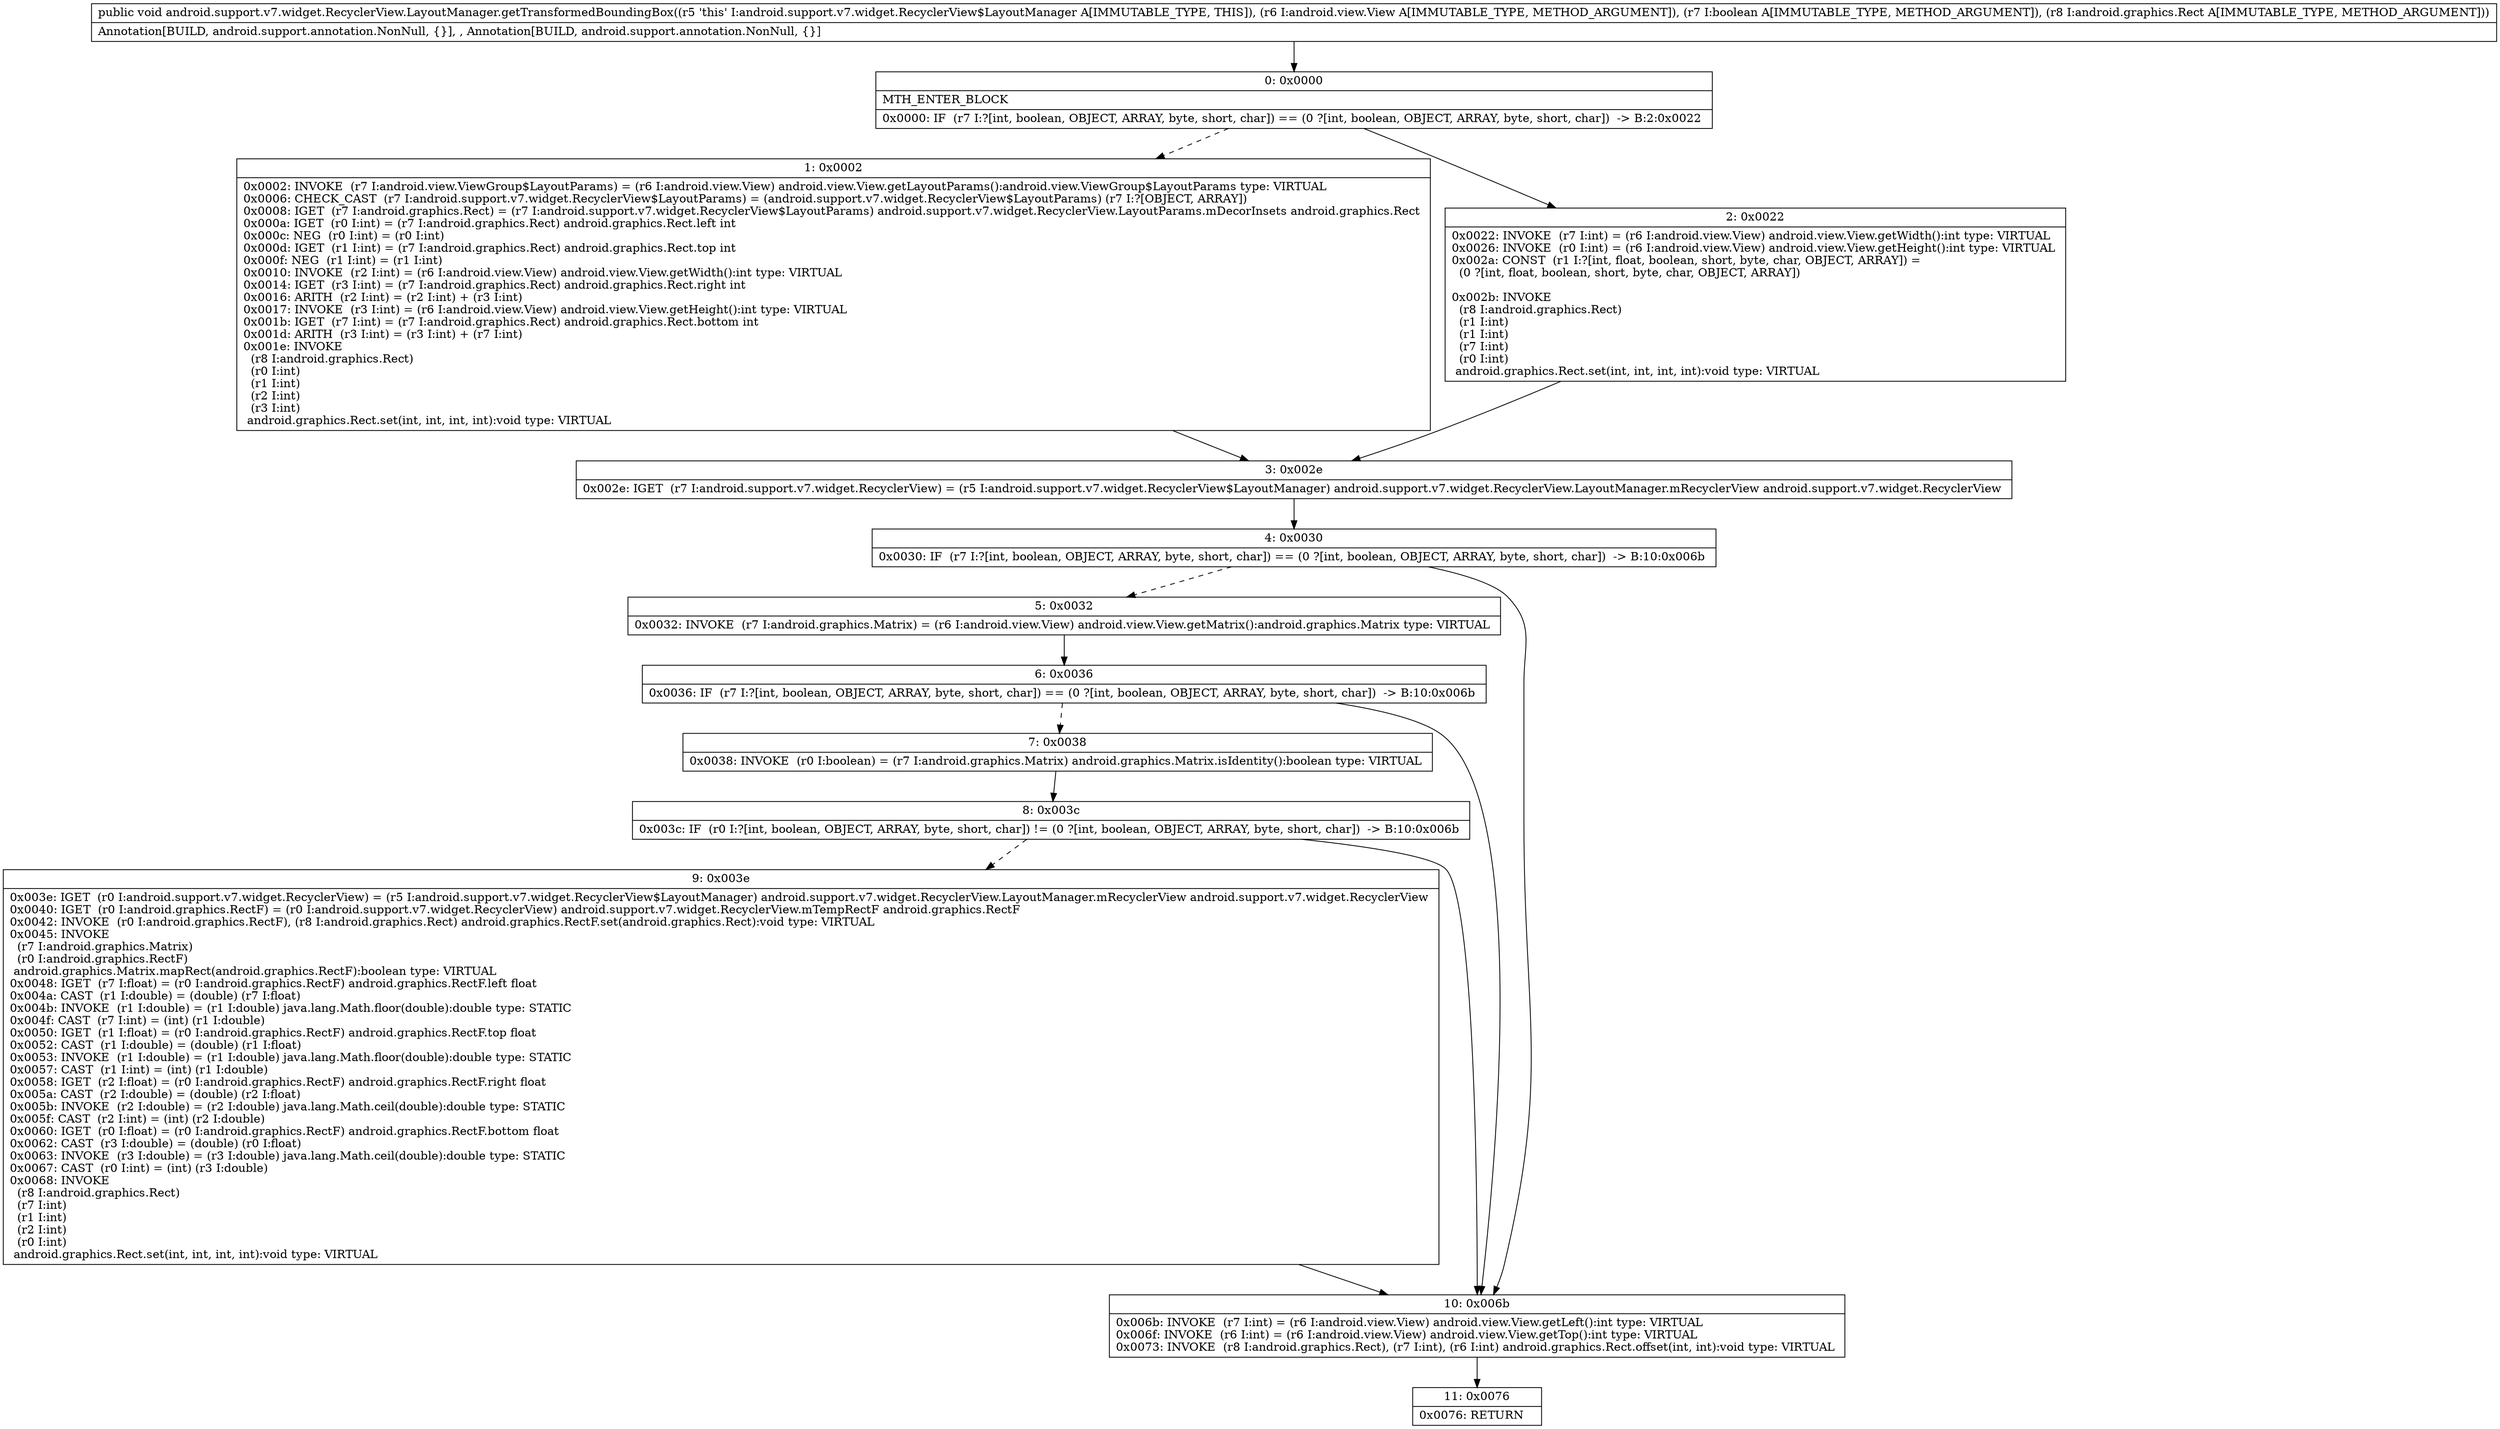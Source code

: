 digraph "CFG forandroid.support.v7.widget.RecyclerView.LayoutManager.getTransformedBoundingBox(Landroid\/view\/View;ZLandroid\/graphics\/Rect;)V" {
Node_0 [shape=record,label="{0\:\ 0x0000|MTH_ENTER_BLOCK\l|0x0000: IF  (r7 I:?[int, boolean, OBJECT, ARRAY, byte, short, char]) == (0 ?[int, boolean, OBJECT, ARRAY, byte, short, char])  \-\> B:2:0x0022 \l}"];
Node_1 [shape=record,label="{1\:\ 0x0002|0x0002: INVOKE  (r7 I:android.view.ViewGroup$LayoutParams) = (r6 I:android.view.View) android.view.View.getLayoutParams():android.view.ViewGroup$LayoutParams type: VIRTUAL \l0x0006: CHECK_CAST  (r7 I:android.support.v7.widget.RecyclerView$LayoutParams) = (android.support.v7.widget.RecyclerView$LayoutParams) (r7 I:?[OBJECT, ARRAY]) \l0x0008: IGET  (r7 I:android.graphics.Rect) = (r7 I:android.support.v7.widget.RecyclerView$LayoutParams) android.support.v7.widget.RecyclerView.LayoutParams.mDecorInsets android.graphics.Rect \l0x000a: IGET  (r0 I:int) = (r7 I:android.graphics.Rect) android.graphics.Rect.left int \l0x000c: NEG  (r0 I:int) = (r0 I:int) \l0x000d: IGET  (r1 I:int) = (r7 I:android.graphics.Rect) android.graphics.Rect.top int \l0x000f: NEG  (r1 I:int) = (r1 I:int) \l0x0010: INVOKE  (r2 I:int) = (r6 I:android.view.View) android.view.View.getWidth():int type: VIRTUAL \l0x0014: IGET  (r3 I:int) = (r7 I:android.graphics.Rect) android.graphics.Rect.right int \l0x0016: ARITH  (r2 I:int) = (r2 I:int) + (r3 I:int) \l0x0017: INVOKE  (r3 I:int) = (r6 I:android.view.View) android.view.View.getHeight():int type: VIRTUAL \l0x001b: IGET  (r7 I:int) = (r7 I:android.graphics.Rect) android.graphics.Rect.bottom int \l0x001d: ARITH  (r3 I:int) = (r3 I:int) + (r7 I:int) \l0x001e: INVOKE  \l  (r8 I:android.graphics.Rect)\l  (r0 I:int)\l  (r1 I:int)\l  (r2 I:int)\l  (r3 I:int)\l android.graphics.Rect.set(int, int, int, int):void type: VIRTUAL \l}"];
Node_2 [shape=record,label="{2\:\ 0x0022|0x0022: INVOKE  (r7 I:int) = (r6 I:android.view.View) android.view.View.getWidth():int type: VIRTUAL \l0x0026: INVOKE  (r0 I:int) = (r6 I:android.view.View) android.view.View.getHeight():int type: VIRTUAL \l0x002a: CONST  (r1 I:?[int, float, boolean, short, byte, char, OBJECT, ARRAY]) = \l  (0 ?[int, float, boolean, short, byte, char, OBJECT, ARRAY])\l \l0x002b: INVOKE  \l  (r8 I:android.graphics.Rect)\l  (r1 I:int)\l  (r1 I:int)\l  (r7 I:int)\l  (r0 I:int)\l android.graphics.Rect.set(int, int, int, int):void type: VIRTUAL \l}"];
Node_3 [shape=record,label="{3\:\ 0x002e|0x002e: IGET  (r7 I:android.support.v7.widget.RecyclerView) = (r5 I:android.support.v7.widget.RecyclerView$LayoutManager) android.support.v7.widget.RecyclerView.LayoutManager.mRecyclerView android.support.v7.widget.RecyclerView \l}"];
Node_4 [shape=record,label="{4\:\ 0x0030|0x0030: IF  (r7 I:?[int, boolean, OBJECT, ARRAY, byte, short, char]) == (0 ?[int, boolean, OBJECT, ARRAY, byte, short, char])  \-\> B:10:0x006b \l}"];
Node_5 [shape=record,label="{5\:\ 0x0032|0x0032: INVOKE  (r7 I:android.graphics.Matrix) = (r6 I:android.view.View) android.view.View.getMatrix():android.graphics.Matrix type: VIRTUAL \l}"];
Node_6 [shape=record,label="{6\:\ 0x0036|0x0036: IF  (r7 I:?[int, boolean, OBJECT, ARRAY, byte, short, char]) == (0 ?[int, boolean, OBJECT, ARRAY, byte, short, char])  \-\> B:10:0x006b \l}"];
Node_7 [shape=record,label="{7\:\ 0x0038|0x0038: INVOKE  (r0 I:boolean) = (r7 I:android.graphics.Matrix) android.graphics.Matrix.isIdentity():boolean type: VIRTUAL \l}"];
Node_8 [shape=record,label="{8\:\ 0x003c|0x003c: IF  (r0 I:?[int, boolean, OBJECT, ARRAY, byte, short, char]) != (0 ?[int, boolean, OBJECT, ARRAY, byte, short, char])  \-\> B:10:0x006b \l}"];
Node_9 [shape=record,label="{9\:\ 0x003e|0x003e: IGET  (r0 I:android.support.v7.widget.RecyclerView) = (r5 I:android.support.v7.widget.RecyclerView$LayoutManager) android.support.v7.widget.RecyclerView.LayoutManager.mRecyclerView android.support.v7.widget.RecyclerView \l0x0040: IGET  (r0 I:android.graphics.RectF) = (r0 I:android.support.v7.widget.RecyclerView) android.support.v7.widget.RecyclerView.mTempRectF android.graphics.RectF \l0x0042: INVOKE  (r0 I:android.graphics.RectF), (r8 I:android.graphics.Rect) android.graphics.RectF.set(android.graphics.Rect):void type: VIRTUAL \l0x0045: INVOKE  \l  (r7 I:android.graphics.Matrix)\l  (r0 I:android.graphics.RectF)\l android.graphics.Matrix.mapRect(android.graphics.RectF):boolean type: VIRTUAL \l0x0048: IGET  (r7 I:float) = (r0 I:android.graphics.RectF) android.graphics.RectF.left float \l0x004a: CAST  (r1 I:double) = (double) (r7 I:float) \l0x004b: INVOKE  (r1 I:double) = (r1 I:double) java.lang.Math.floor(double):double type: STATIC \l0x004f: CAST  (r7 I:int) = (int) (r1 I:double) \l0x0050: IGET  (r1 I:float) = (r0 I:android.graphics.RectF) android.graphics.RectF.top float \l0x0052: CAST  (r1 I:double) = (double) (r1 I:float) \l0x0053: INVOKE  (r1 I:double) = (r1 I:double) java.lang.Math.floor(double):double type: STATIC \l0x0057: CAST  (r1 I:int) = (int) (r1 I:double) \l0x0058: IGET  (r2 I:float) = (r0 I:android.graphics.RectF) android.graphics.RectF.right float \l0x005a: CAST  (r2 I:double) = (double) (r2 I:float) \l0x005b: INVOKE  (r2 I:double) = (r2 I:double) java.lang.Math.ceil(double):double type: STATIC \l0x005f: CAST  (r2 I:int) = (int) (r2 I:double) \l0x0060: IGET  (r0 I:float) = (r0 I:android.graphics.RectF) android.graphics.RectF.bottom float \l0x0062: CAST  (r3 I:double) = (double) (r0 I:float) \l0x0063: INVOKE  (r3 I:double) = (r3 I:double) java.lang.Math.ceil(double):double type: STATIC \l0x0067: CAST  (r0 I:int) = (int) (r3 I:double) \l0x0068: INVOKE  \l  (r8 I:android.graphics.Rect)\l  (r7 I:int)\l  (r1 I:int)\l  (r2 I:int)\l  (r0 I:int)\l android.graphics.Rect.set(int, int, int, int):void type: VIRTUAL \l}"];
Node_10 [shape=record,label="{10\:\ 0x006b|0x006b: INVOKE  (r7 I:int) = (r6 I:android.view.View) android.view.View.getLeft():int type: VIRTUAL \l0x006f: INVOKE  (r6 I:int) = (r6 I:android.view.View) android.view.View.getTop():int type: VIRTUAL \l0x0073: INVOKE  (r8 I:android.graphics.Rect), (r7 I:int), (r6 I:int) android.graphics.Rect.offset(int, int):void type: VIRTUAL \l}"];
Node_11 [shape=record,label="{11\:\ 0x0076|0x0076: RETURN   \l}"];
MethodNode[shape=record,label="{public void android.support.v7.widget.RecyclerView.LayoutManager.getTransformedBoundingBox((r5 'this' I:android.support.v7.widget.RecyclerView$LayoutManager A[IMMUTABLE_TYPE, THIS]), (r6 I:android.view.View A[IMMUTABLE_TYPE, METHOD_ARGUMENT]), (r7 I:boolean A[IMMUTABLE_TYPE, METHOD_ARGUMENT]), (r8 I:android.graphics.Rect A[IMMUTABLE_TYPE, METHOD_ARGUMENT]))  | Annotation[BUILD, android.support.annotation.NonNull, \{\}], , Annotation[BUILD, android.support.annotation.NonNull, \{\}]\l}"];
MethodNode -> Node_0;
Node_0 -> Node_1[style=dashed];
Node_0 -> Node_2;
Node_1 -> Node_3;
Node_2 -> Node_3;
Node_3 -> Node_4;
Node_4 -> Node_5[style=dashed];
Node_4 -> Node_10;
Node_5 -> Node_6;
Node_6 -> Node_7[style=dashed];
Node_6 -> Node_10;
Node_7 -> Node_8;
Node_8 -> Node_9[style=dashed];
Node_8 -> Node_10;
Node_9 -> Node_10;
Node_10 -> Node_11;
}

